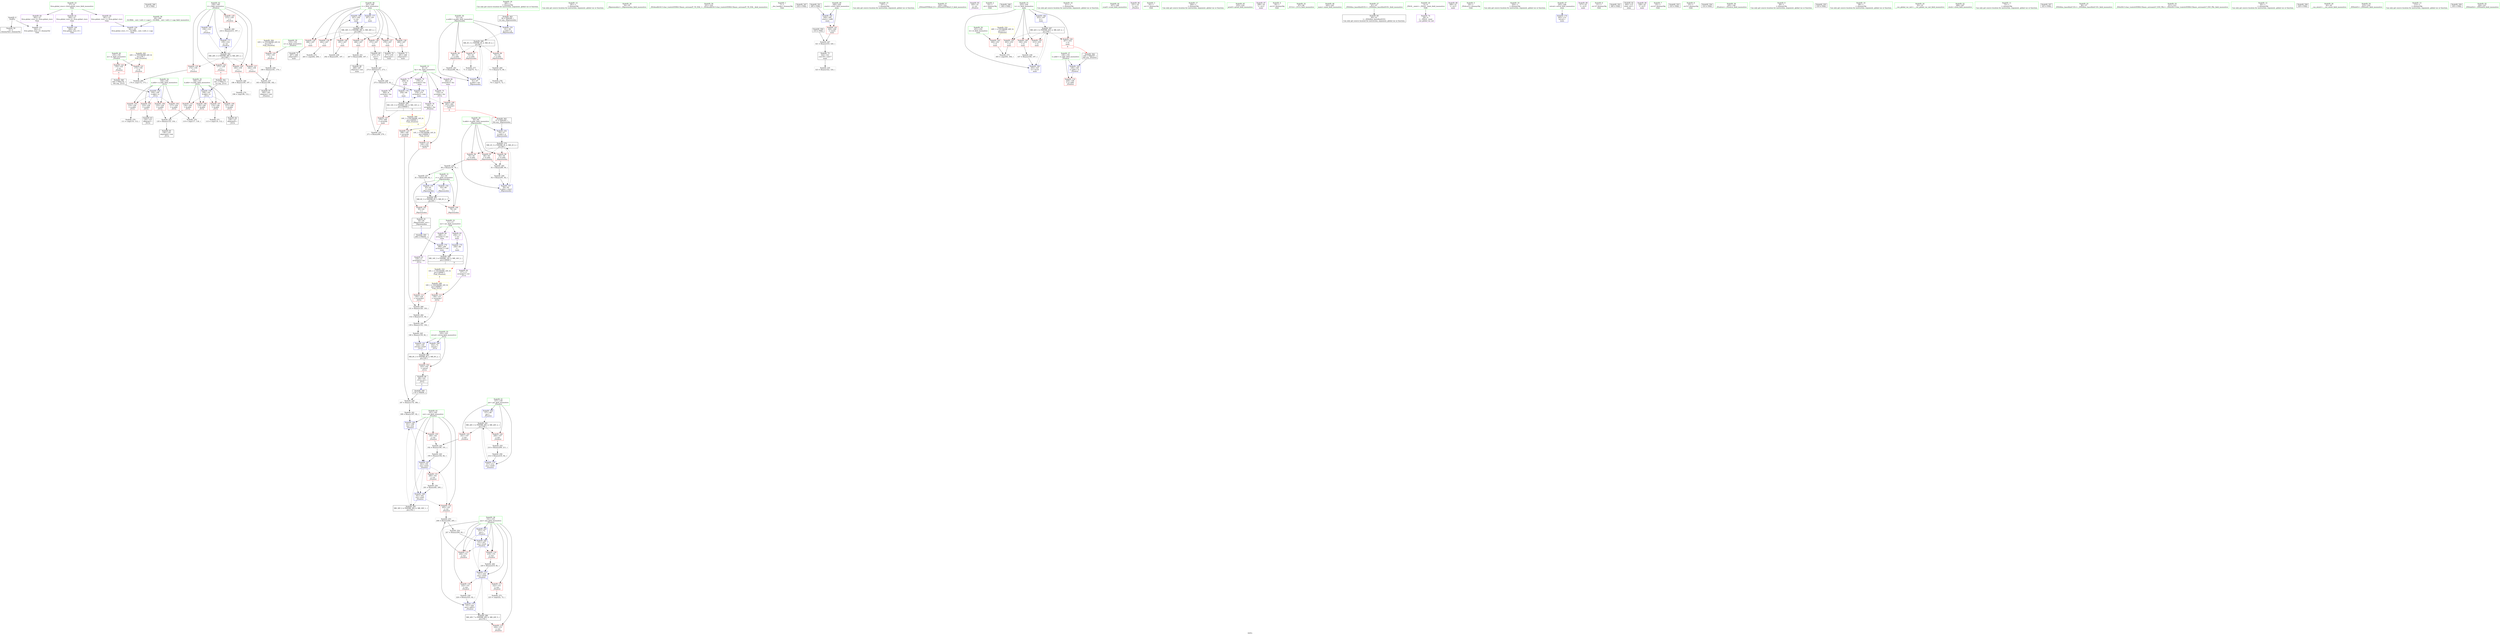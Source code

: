 digraph "SVFG" {
	label="SVFG";

	Node0x556c80b2d3b0 [shape=record,color=grey,label="{NodeID: 0\nNullPtr}"];
	Node0x556c80b2d3b0 -> Node0x556c80b4d7f0[style=solid];
	Node0x556c80b2d3b0 -> Node0x556c80b53420[style=solid];
	Node0x556c808340f0 [shape=record,color=black,label="{NodeID: 346\n39 = PHI()\n}"];
	Node0x556c80b50d20 [shape=record,color=grey,label="{NodeID: 263\n135 = Binary(133, 134, )\n}"];
	Node0x556c80b50d20 -> Node0x556c80b4dd30[style=solid];
	Node0x556c80b54be0 [shape=record,color=blue,label="{NodeID: 180\n247\<--292\ni\<--inc\nmain\n}"];
	Node0x556c80b54be0 -> Node0x556c80b67bb0[style=dashed];
	Node0x556c80b4be60 [shape=record,color=red,label="{NodeID: 97\n70\<--61\n\<--p.addr\n_Z6powmodxx\n}"];
	Node0x556c80b4be60 -> Node0x556c80b5d950[style=solid];
	Node0x556c80b49f80 [shape=record,color=green,label="{NodeID: 14\n181\<--1\n\<--dummyObj\nCan only get source location for instruction, argument, global var or function.}"];
	Node0x556c80b7cde0 [shape=record,color=black,label="{NodeID: 360\n100 = PHI(176, )\n0th arg _Z1Cii }"];
	Node0x556c80b7cde0 -> Node0x556c80b53a00[style=solid];
	Node0x556c80b5d950 [shape=record,color=grey,label="{NodeID: 277\n71 = cmp(70, 72, )\n}"];
	Node0x556c80b4c9c0 [shape=record,color=red,label="{NodeID: 111\n126\<--125\n\<--arrayidx\n_Z1Cii\n}"];
	Node0x556c80b4c9c0 -> Node0x556c80b511a0[style=solid];
	Node0x556c80b4ac30 [shape=record,color=green,label="{NodeID: 28\n54\<--55\n_Z6powmodxx\<--_Z6powmodxx_field_insensitive\n}"];
	Node0x556c80b6a3b0 [shape=record,color=black,label="{NodeID: 291\nMR_26V_3 = PHI(MR_26V_4, MR_26V_2, )\npts\{158 \}\n}"];
	Node0x556c80b6a3b0 -> Node0x556c80b51d00[style=dashed];
	Node0x556c80b6a3b0 -> Node0x556c80b51dd0[style=dashed];
	Node0x556c80b6a3b0 -> Node0x556c80b543c0[style=dashed];
	Node0x556c80b51ea0 [shape=record,color=red,label="{NodeID: 125\n172\<--159\n\<--i\n_Z5solvei\n}"];
	Node0x556c80b51ea0 -> Node0x556c80b51620[style=solid];
	Node0x556c80b4b820 [shape=record,color=green,label="{NodeID: 42\n159\<--160\ni\<--i_field_insensitive\n_Z5solvei\n}"];
	Node0x556c80b4b820 -> Node0x556c80b51ea0[style=solid];
	Node0x556c80b4b820 -> Node0x556c80b51f70[style=solid];
	Node0x556c80b4b820 -> Node0x556c80b52040[style=solid];
	Node0x556c80b4b820 -> Node0x556c80b52110[style=solid];
	Node0x556c80b4b820 -> Node0x556c80b521e0[style=solid];
	Node0x556c80b4b820 -> Node0x556c80b53fb0[style=solid];
	Node0x556c80b4b820 -> Node0x556c80b54490[style=solid];
	Node0x556c80b6cf00 [shape=record,color=yellow,style=double,label="{NodeID: 305\n24V_1 = ENCHI(MR_24V_0)\npts\{156 \}\nFun[_Z5solvei]}"];
	Node0x556c80b6cf00 -> Node0x556c80b51b60[style=dashed];
	Node0x556c80b6cf00 -> Node0x556c80b51c30[style=dashed];
	Node0x556c80b52a00 [shape=record,color=red,label="{NodeID: 139\n286\<--247\n\<--i\nmain\n}"];
	Node0x556c80b52a00 -> Node0x556c80b4e2e0[style=solid];
	Node0x556c80b4d4f0 [shape=record,color=green,label="{NodeID: 56\n331\<--332\n_ZSt4endlIcSt11char_traitsIcEERSt13basic_ostreamIT_T0_ES6_\<--_ZSt4endlIcSt11char_traitsIcEERSt13basic_ostreamIT_T0_ES6__field_insensitive\n}"];
	Node0x556c80b58bc0 [shape=record,color=grey,label="{NodeID: 236\n180 = Binary(181, 179, )\n}"];
	Node0x556c80b58bc0 -> Node0x556c80b58d40[style=solid];
	Node0x556c80b535f0 [shape=record,color=blue,label="{NodeID: 153\n61\<--58\np.addr\<--p\n_Z6powmodxx\n}"];
	Node0x556c80b535f0 -> Node0x556c80b66cb0[style=dashed];
	Node0x556c80b4e140 [shape=record,color=black,label="{NodeID: 70\n277\<--276\nidxprom2\<--\nmain\n}"];
	Node0x556c80b5a0c0 [shape=record,color=grey,label="{NodeID: 250\n201 = Binary(82, 200, )\n}"];
	Node0x556c80b5a0c0 -> Node0x556c80b54220[style=solid];
	Node0x556c80b54150 [shape=record,color=blue,label="{NodeID: 167\n161\<--193\ncnt\<--rem4\n_Z5solvei\n}"];
	Node0x556c80b54150 -> Node0x556c80b52380[style=dashed];
	Node0x556c80b54150 -> Node0x556c80b52450[style=dashed];
	Node0x556c80b54150 -> Node0x556c80b54220[style=dashed];
	Node0x556c80b54150 -> Node0x556c80b6adb0[style=dashed];
	Node0x556c80b4eca0 [shape=record,color=purple,label="{NodeID: 84\n288\<--11\narrayidx7\<--inv\nmain\n}"];
	Node0x556c80b4eca0 -> Node0x556c80b54b10[style=solid];
	Node0x556c80b2d210 [shape=record,color=green,label="{NodeID: 1\n7\<--1\n__dso_handle\<--dummyObj\nGlob }"];
	Node0x556c80b7c040 [shape=record,color=black,label="{NodeID: 347\n232 = PHI()\n}"];
	Node0x556c80b50ea0 [shape=record,color=grey,label="{NodeID: 264\n132 = Binary(131, 82, )\n}"];
	Node0x556c80b50ea0 -> Node0x556c80b597c0[style=solid];
	Node0x556c80b54cb0 [shape=record,color=blue,label="{NodeID: 181\n249\<--295\nstartt\<--call8\nmain\n}"];
	Node0x556c80b54cb0 -> Node0x556c80b52ba0[style=dashed];
	Node0x556c80b4bf30 [shape=record,color=red,label="{NodeID: 98\n74\<--61\n\<--p.addr\n_Z6powmodxx\n}"];
	Node0x556c80b4bf30 -> Node0x556c80b514a0[style=solid];
	Node0x556c80b4a050 [shape=record,color=green,label="{NodeID: 15\n197\<--1\n\<--dummyObj\nCan only get source location for instruction, argument, global var or function.}"];
	Node0x556c80b7cfe0 [shape=record,color=black,label="{NodeID: 361\n101 = PHI(177, )\n1st arg _Z1Cii }"];
	Node0x556c80b7cfe0 -> Node0x556c80b53ad0[style=solid];
	Node0x556c80b5dad0 [shape=record,color=grey,label="{NodeID: 278\n76 = cmp(75, 72, )\n}"];
	Node0x556c80b4ca90 [shape=record,color=red,label="{NodeID: 112\n130\<--129\n\<--arrayidx5\n_Z1Cii\n}"];
	Node0x556c80b4ca90 -> Node0x556c80b511a0[style=solid];
	Node0x556c80b4ad30 [shape=record,color=green,label="{NodeID: 29\n59\<--60\nb.addr\<--b.addr_field_insensitive\n_Z6powmodxx\n}"];
	Node0x556c80b4ad30 -> Node0x556c80b4f550[style=solid];
	Node0x556c80b4ad30 -> Node0x556c80b4f620[style=solid];
	Node0x556c80b4ad30 -> Node0x556c80b4bd90[style=solid];
	Node0x556c80b4ad30 -> Node0x556c80b53520[style=solid];
	Node0x556c80b4ad30 -> Node0x556c80b53930[style=solid];
	Node0x556c80b6a8b0 [shape=record,color=black,label="{NodeID: 292\nMR_28V_3 = PHI(MR_28V_4, MR_28V_2, )\npts\{160 \}\n}"];
	Node0x556c80b6a8b0 -> Node0x556c80b51ea0[style=dashed];
	Node0x556c80b6a8b0 -> Node0x556c80b51f70[style=dashed];
	Node0x556c80b6a8b0 -> Node0x556c80b52040[style=dashed];
	Node0x556c80b6a8b0 -> Node0x556c80b52110[style=dashed];
	Node0x556c80b6a8b0 -> Node0x556c80b521e0[style=dashed];
	Node0x556c80b6a8b0 -> Node0x556c80b54490[style=dashed];
	Node0x556c80b51f70 [shape=record,color=red,label="{NodeID: 126\n177\<--159\n\<--i\n_Z5solvei\n|{<s0>4}}"];
	Node0x556c80b51f70:s0 -> Node0x556c80b7cfe0[style=solid,color=red];
	Node0x556c80b4b8f0 [shape=record,color=green,label="{NodeID: 43\n161\<--162\ncnt\<--cnt_field_insensitive\n_Z5solvei\n}"];
	Node0x556c80b4b8f0 -> Node0x556c80b522b0[style=solid];
	Node0x556c80b4b8f0 -> Node0x556c80b52380[style=solid];
	Node0x556c80b4b8f0 -> Node0x556c80b52450[style=solid];
	Node0x556c80b4b8f0 -> Node0x556c80b54080[style=solid];
	Node0x556c80b4b8f0 -> Node0x556c80b54150[style=solid];
	Node0x556c80b4b8f0 -> Node0x556c80b54220[style=solid];
	Node0x556c80b52ad0 [shape=record,color=red,label="{NodeID: 140\n291\<--247\n\<--i\nmain\n}"];
	Node0x556c80b52ad0 -> Node0x556c80b5acc0[style=solid];
	Node0x556c80b4d5f0 [shape=record,color=green,label="{NodeID: 57\n333\<--334\n_ZNSolsEPFRSoS_E\<--_ZNSolsEPFRSoS_E_field_insensitive\n}"];
	Node0x556c80b58d40 [shape=record,color=grey,label="{NodeID: 237\n183 = Binary(180, 182, )\n}"];
	Node0x556c80b58d40 -> Node0x556c80b4ded0[style=solid];
	Node0x556c80b536c0 [shape=record,color=blue,label="{NodeID: 154\n63\<--68\nr\<--\n_Z6powmodxx\n}"];
	Node0x556c80b536c0 -> Node0x556c80b671b0[style=dashed];
	Node0x556c80b4e210 [shape=record,color=black,label="{NodeID: 71\n281\<--280\nidxprom4\<--\nmain\n}"];
	Node0x556c80b5a240 [shape=record,color=grey,label="{NodeID: 251\n267 = Binary(266, 197, )\n}"];
	Node0x556c80b5a240 -> Node0x556c80b4dfa0[style=solid];
	Node0x556c80b54220 [shape=record,color=blue,label="{NodeID: 168\n161\<--201\ncnt\<--sub5\n_Z5solvei\n}"];
	Node0x556c80b54220 -> Node0x556c80b52450[style=dashed];
	Node0x556c80b54220 -> Node0x556c80b6adb0[style=dashed];
	Node0x556c80b4ed70 [shape=record,color=purple,label="{NodeID: 85\n165\<--14\n\<--.str\n_Z5solvei\n}"];
	Node0x556c80b49110 [shape=record,color=green,label="{NodeID: 2\n14\<--1\n.str\<--dummyObj\nGlob }"];
	Node0x556c80b7c140 [shape=record,color=black,label="{NodeID: 348\n166 = PHI()\n}"];
	Node0x556c80b51020 [shape=record,color=grey,label="{NodeID: 265\n91 = Binary(89, 90, )\n}"];
	Node0x556c80b51020 -> Node0x556c80b59f40[style=solid];
	Node0x556c80b54d80 [shape=record,color=blue,label="{NodeID: 182\n253\<--197\ntc\<--\nmain\n}"];
	Node0x556c80b54d80 -> Node0x556c80b68fb0[style=dashed];
	Node0x556c80b4c000 [shape=record,color=red,label="{NodeID: 99\n86\<--61\n\<--p.addr\n_Z6powmodxx\n}"];
	Node0x556c80b4c000 -> Node0x556c80b50a20[style=solid];
	Node0x556c80b4a120 [shape=record,color=green,label="{NodeID: 16\n211\<--1\n\<--dummyObj\nCan only get source location for instruction, argument, global var or function.}"];
	Node0x556c80b7d120 [shape=record,color=black,label="{NodeID: 362\n57 = PHI(283, )\n0th arg _Z6powmodxx }"];
	Node0x556c80b7d120 -> Node0x556c80b53520[style=solid];
	Node0x556c80b667b0 [shape=record,color=black,label="{NodeID: 279\nMR_2V_3 = PHI(MR_2V_4, MR_2V_2, )\npts\{60 \}\n}"];
	Node0x556c80b667b0 -> Node0x556c80b4f550[style=dashed];
	Node0x556c80b667b0 -> Node0x556c80b4f620[style=dashed];
	Node0x556c80b667b0 -> Node0x556c80b4bd90[style=dashed];
	Node0x556c80b667b0 -> Node0x556c80b53930[style=dashed];
	Node0x556c80b4cb60 [shape=record,color=red,label="{NodeID: 113\n138\<--137\n\<--arrayidx7\n_Z1Cii\n}"];
	Node0x556c80b4cb60 -> Node0x556c80b597c0[style=solid];
	Node0x556c80b4ae00 [shape=record,color=green,label="{NodeID: 30\n61\<--62\np.addr\<--p.addr_field_insensitive\n_Z6powmodxx\n}"];
	Node0x556c80b4ae00 -> Node0x556c80b4be60[style=solid];
	Node0x556c80b4ae00 -> Node0x556c80b4bf30[style=solid];
	Node0x556c80b4ae00 -> Node0x556c80b4c000[style=solid];
	Node0x556c80b4ae00 -> Node0x556c80b535f0[style=solid];
	Node0x556c80b4ae00 -> Node0x556c80b53860[style=solid];
	Node0x556c80b6adb0 [shape=record,color=black,label="{NodeID: 293\nMR_30V_2 = PHI(MR_30V_6, MR_30V_1, )\npts\{162 \}\n}"];
	Node0x556c80b6adb0 -> Node0x556c80b54080[style=dashed];
	Node0x556c80b52040 [shape=record,color=red,label="{NodeID: 127\n182\<--159\n\<--i\n_Z5solvei\n}"];
	Node0x556c80b52040 -> Node0x556c80b58d40[style=solid];
	Node0x556c80b4b9c0 [shape=record,color=green,label="{NodeID: 44\n167\<--168\nscanf\<--scanf_field_insensitive\n}"];
	Node0x556c80b52ba0 [shape=record,color=red,label="{NodeID: 141\n320\<--249\n\<--startt\nmain\n}"];
	Node0x556c80b52ba0 -> Node0x556c80b51320[style=solid];
	Node0x556c80b4d6f0 [shape=record,color=green,label="{NodeID: 58\n29\<--356\n_GLOBAL__sub_I_wifi_2_1.cpp\<--_GLOBAL__sub_I_wifi_2_1.cpp_field_insensitive\n}"];
	Node0x556c80b4d6f0 -> Node0x556c80b53320[style=solid];
	Node0x556c80b58ec0 [shape=record,color=grey,label="{NodeID: 238\n337 = Binary(336, 197, )\n}"];
	Node0x556c80b58ec0 -> Node0x556c80b54e50[style=solid];
	Node0x556c80b53790 [shape=record,color=blue,label="{NodeID: 155\n63\<--81\nr\<--rem\n_Z6powmodxx\n}"];
	Node0x556c80b53790 -> Node0x556c80b671b0[style=dashed];
	Node0x556c80b4e2e0 [shape=record,color=black,label="{NodeID: 72\n287\<--286\nidxprom6\<--\nmain\n}"];
	Node0x556c80b5a3c0 [shape=record,color=grey,label="{NodeID: 252\n271 = Binary(68, 270, )\n}"];
	Node0x556c80b5a3c0 -> Node0x556c80b59c40[style=solid];
	Node0x556c80b542f0 [shape=record,color=blue,label="{NodeID: 169\n151\<--207\nans\<--rem6\n_Z5solvei\n}"];
	Node0x556c80b542f0 -> Node0x556c80b4cd00[style=dashed];
	Node0x556c80b542f0 -> Node0x556c80b51750[style=dashed];
	Node0x556c80b542f0 -> Node0x556c80b542f0[style=dashed];
	Node0x556c80b542f0 -> Node0x556c80b54560[style=dashed];
	Node0x556c80b4ee40 [shape=record,color=purple,label="{NodeID: 86\n231\<--16\n\<--.str.1\n_Z5solvei\n}"];
	Node0x556c80b491a0 [shape=record,color=green,label="{NodeID: 3\n16\<--1\n.str.1\<--dummyObj\nGlob }"];
	Node0x556c80b7c240 [shape=record,color=black,label="{NodeID: 349\n178 = PHI(99, )\n}"];
	Node0x556c80b7c240 -> Node0x556c80b591c0[style=solid];
	Node0x556c80b511a0 [shape=record,color=grey,label="{NodeID: 266\n131 = Binary(126, 130, )\n}"];
	Node0x556c80b511a0 -> Node0x556c80b50ea0[style=solid];
	Node0x556c80b54e50 [shape=record,color=blue,label="{NodeID: 183\n253\<--337\ntc\<--inc23\nmain\n}"];
	Node0x556c80b54e50 -> Node0x556c80b68fb0[style=dashed];
	Node0x556c80b4c0d0 [shape=record,color=red,label="{NodeID: 100\n78\<--63\n\<--r\n_Z6powmodxx\n}"];
	Node0x556c80b4c0d0 -> Node0x556c80b50720[style=solid];
	Node0x556c80b4a1f0 [shape=record,color=green,label="{NodeID: 17\n264\<--1\n\<--dummyObj\nCan only get source location for instruction, argument, global var or function.}"];
	Node0x556c80b7d260 [shape=record,color=black,label="{NodeID: 363\n58 = PHI(285, )\n1st arg _Z6powmodxx }"];
	Node0x556c80b7d260 -> Node0x556c80b535f0[style=solid];
	Node0x556c80b66cb0 [shape=record,color=black,label="{NodeID: 280\nMR_4V_3 = PHI(MR_4V_4, MR_4V_2, )\npts\{62 \}\n}"];
	Node0x556c80b66cb0 -> Node0x556c80b4be60[style=dashed];
	Node0x556c80b66cb0 -> Node0x556c80b4bf30[style=dashed];
	Node0x556c80b66cb0 -> Node0x556c80b4c000[style=dashed];
	Node0x556c80b66cb0 -> Node0x556c80b53860[style=dashed];
	Node0x556c80b4cc30 [shape=record,color=red,label="{NodeID: 114\n229\<--149\n\<--tc.addr\n_Z5solvei\n}"];
	Node0x556c80b4aed0 [shape=record,color=green,label="{NodeID: 31\n63\<--64\nr\<--r_field_insensitive\n_Z6powmodxx\n}"];
	Node0x556c80b4aed0 -> Node0x556c80b4c0d0[style=solid];
	Node0x556c80b4aed0 -> Node0x556c80b4c1a0[style=solid];
	Node0x556c80b4aed0 -> Node0x556c80b536c0[style=solid];
	Node0x556c80b4aed0 -> Node0x556c80b53790[style=solid];
	Node0x556c80b52110 [shape=record,color=red,label="{NodeID: 128\n195\<--159\n\<--i\n_Z5solvei\n}"];
	Node0x556c80b52110 -> Node0x556c80b59ac0[style=solid];
	Node0x556c80b4bac0 [shape=record,color=green,label="{NodeID: 45\n233\<--234\nprintf\<--printf_field_insensitive\n}"];
	Node0x556c80b52c70 [shape=record,color=red,label="{NodeID: 142\n304\<--251\n\<--tt\nmain\n}"];
	Node0x556c80b52c70 -> Node0x556c80b5d350[style=solid];
	Node0x556c80b4d7f0 [shape=record,color=black,label="{NodeID: 59\n2\<--3\ndummyVal\<--dummyVal\n}"];
	Node0x556c80b59040 [shape=record,color=grey,label="{NodeID: 239\n226 = Binary(225, 82, )\n}"];
	Node0x556c80b59040 -> Node0x556c80b54630[style=solid];
	Node0x556c80b53860 [shape=record,color=blue,label="{NodeID: 156\n61\<--87\np.addr\<--shr\n_Z6powmodxx\n}"];
	Node0x556c80b53860 -> Node0x556c80b66cb0[style=dashed];
	Node0x556c80b4e3b0 [shape=record,color=black,label="{NodeID: 73\n322\<--321\nconv18\<--sub17\nmain\n}"];
	Node0x556c80b4e3b0 -> Node0x556c80b58a40[style=solid];
	Node0x556c80b5a540 [shape=record,color=grey,label="{NodeID: 253\n206 = Binary(204, 205, )\n}"];
	Node0x556c80b5a540 -> Node0x556c80b5a6c0[style=solid];
	Node0x556c80b543c0 [shape=record,color=blue,label="{NodeID: 170\n157\<--212\npw\<--rem8\n_Z5solvei\n}"];
	Node0x556c80b543c0 -> Node0x556c80b6a3b0[style=dashed];
	Node0x556c80b4ef10 [shape=record,color=purple,label="{NodeID: 87\n299\<--18\n\<--.str.2\nmain\n}"];
	Node0x556c80b49230 [shape=record,color=green,label="{NodeID: 4\n18\<--1\n.str.2\<--dummyObj\nGlob }"];
	Node0x556c80b7c430 [shape=record,color=black,label="{NodeID: 350\n284 = PHI(56, )\n}"];
	Node0x556c80b7c430 -> Node0x556c80b54b10[style=solid];
	Node0x556c80b51320 [shape=record,color=grey,label="{NodeID: 267\n321 = Binary(319, 320, )\n}"];
	Node0x556c80b51320 -> Node0x556c80b4e3b0[style=solid];
	Node0x556c80b4c1a0 [shape=record,color=red,label="{NodeID: 101\n95\<--63\n\<--r\n_Z6powmodxx\n}"];
	Node0x556c80b4c1a0 -> Node0x556c80b4d9f0[style=solid];
	Node0x556c80b4a2c0 [shape=record,color=green,label="{NodeID: 18\n285\<--1\n\<--dummyObj\nCan only get source location for instruction, argument, global var or function.|{<s0>6}}"];
	Node0x556c80b4a2c0:s0 -> Node0x556c80b7d260[style=solid,color=red];
	Node0x556c80b7d3a0 [shape=record,color=black,label="{NodeID: 364\n148 = PHI(307, )\n0th arg _Z5solvei }"];
	Node0x556c80b7d3a0 -> Node0x556c80b53d40[style=solid];
	Node0x556c80b671b0 [shape=record,color=black,label="{NodeID: 281\nMR_6V_3 = PHI(MR_6V_5, MR_6V_2, )\npts\{64 \}\n}"];
	Node0x556c80b671b0 -> Node0x556c80b4c0d0[style=dashed];
	Node0x556c80b671b0 -> Node0x556c80b4c1a0[style=dashed];
	Node0x556c80b671b0 -> Node0x556c80b53790[style=dashed];
	Node0x556c80b671b0 -> Node0x556c80b671b0[style=dashed];
	Node0x556c80b4cd00 [shape=record,color=red,label="{NodeID: 115\n204\<--151\n\<--ans\n_Z5solvei\n}"];
	Node0x556c80b4cd00 -> Node0x556c80b5a540[style=solid];
	Node0x556c80b4afa0 [shape=record,color=green,label="{NodeID: 32\n97\<--98\n_Z1Cii\<--_Z1Cii_field_insensitive\n}"];
	Node0x556c80b521e0 [shape=record,color=red,label="{NodeID: 129\n215\<--159\n\<--i\n_Z5solvei\n}"];
	Node0x556c80b521e0 -> Node0x556c80b508a0[style=solid];
	Node0x556c80b4bbc0 [shape=record,color=green,label="{NodeID: 46\n242\<--243\nmain\<--main_field_insensitive\n}"];
	Node0x556c80b6d280 [shape=record,color=yellow,style=double,label="{NodeID: 309\n14V_1 = ENCHI(MR_14V_0)\npts\{100000 \}\nFun[_Z5solvei]|{|<s1>4}}"];
	Node0x556c80b6d280 -> Node0x556c80b52520[style=dashed];
	Node0x556c80b6d280:s1 -> Node0x556c80b6c7a0[style=dashed,color=red];
	Node0x556c80b52d40 [shape=record,color=red,label="{NodeID: 143\n303\<--253\n\<--tc\nmain\n}"];
	Node0x556c80b52d40 -> Node0x556c80b5d350[style=solid];
	Node0x556c80b4d8f0 [shape=record,color=black,label="{NodeID: 60\n40\<--41\n\<--_ZNSt8ios_base4InitD1Ev\nCan only get source location for instruction, argument, global var or function.}"];
	Node0x556c80b591c0 [shape=record,color=grey,label="{NodeID: 240\n187 = Binary(178, 186, )\n}"];
	Node0x556c80b591c0 -> Node0x556c80b59340[style=solid];
	Node0x556c80b53930 [shape=record,color=blue,label="{NodeID: 157\n59\<--92\nb.addr\<--rem3\n_Z6powmodxx\n}"];
	Node0x556c80b53930 -> Node0x556c80b667b0[style=dashed];
	Node0x556c80b4e480 [shape=record,color=purple,label="{NodeID: 74\n38\<--4\n\<--_ZStL8__ioinit\n__cxx_global_var_init\n}"];
	Node0x556c80b5a6c0 [shape=record,color=grey,label="{NodeID: 254\n207 = Binary(206, 82, )\n}"];
	Node0x556c80b5a6c0 -> Node0x556c80b542f0[style=solid];
	Node0x556c80b54490 [shape=record,color=blue,label="{NodeID: 171\n159\<--216\ni\<--inc\n_Z5solvei\n}"];
	Node0x556c80b54490 -> Node0x556c80b6a8b0[style=dashed];
	Node0x556c80b4efe0 [shape=record,color=purple,label="{NodeID: 88\n309\<--21\n\<--.str.3\nmain\n}"];
	Node0x556c80b492c0 [shape=record,color=green,label="{NodeID: 5\n20\<--1\n_ZSt4cerr\<--dummyObj\nGlob }"];
	Node0x556c80b7c530 [shape=record,color=black,label="{NodeID: 351\n295 = PHI()\n}"];
	Node0x556c80b7c530 -> Node0x556c80b54cb0[style=solid];
	Node0x556c80b514a0 [shape=record,color=grey,label="{NodeID: 268\n75 = Binary(74, 68, )\n}"];
	Node0x556c80b514a0 -> Node0x556c80b5dad0[style=solid];
	Node0x556c80b4c270 [shape=record,color=red,label="{NodeID: 102\n143\<--102\n\<--retval\n_Z1Cii\n}"];
	Node0x556c80b4c270 -> Node0x556c80b4de00[style=solid];
	Node0x556c80b4a390 [shape=record,color=green,label="{NodeID: 19\n324\<--1\n\<--dummyObj\nCan only get source location for instruction, argument, global var or function.}"];
	Node0x556c80b676b0 [shape=record,color=black,label="{NodeID: 282\nMR_8V_3 = PHI(MR_8V_4, MR_8V_2, )\npts\{103 \}\n}"];
	Node0x556c80b676b0 -> Node0x556c80b4c270[style=dashed];
	Node0x556c80b51750 [shape=record,color=red,label="{NodeID: 116\n219\<--151\n\<--ans\n_Z5solvei\n}"];
	Node0x556c80b51750 -> Node0x556c80b50ba0[style=solid];
	Node0x556c80b4b0a0 [shape=record,color=green,label="{NodeID: 33\n102\<--103\nretval\<--retval_field_insensitive\n_Z1Cii\n}"];
	Node0x556c80b4b0a0 -> Node0x556c80b4c270[style=solid];
	Node0x556c80b4b0a0 -> Node0x556c80b53ba0[style=solid];
	Node0x556c80b4b0a0 -> Node0x556c80b53c70[style=solid];
	Node0x556c80b522b0 [shape=record,color=red,label="{NodeID: 130\n190\<--161\n\<--cnt\n_Z5solvei\n}"];
	Node0x556c80b522b0 -> Node0x556c80b594c0[style=solid];
	Node0x556c80b4bcc0 [shape=record,color=green,label="{NodeID: 47\n245\<--246\nretval\<--retval_field_insensitive\nmain\n}"];
	Node0x556c80b4bcc0 -> Node0x556c80b54700[style=solid];
	Node0x556c80b6d360 [shape=record,color=yellow,style=double,label="{NodeID: 310\n16V_1 = ENCHI(MR_16V_0)\npts\{130000 \}\nFun[_Z5solvei]|{<s0>4}}"];
	Node0x556c80b6d360:s0 -> Node0x556c80b6c880[style=dashed,color=red];
	Node0x556c80b52e10 [shape=record,color=red,label="{NodeID: 144\n307\<--253\n\<--tc\nmain\n|{<s0>9}}"];
	Node0x556c80b52e10:s0 -> Node0x556c80b7d3a0[style=solid,color=red];
	Node0x556c80b4d9f0 [shape=record,color=black,label="{NodeID: 61\n56\<--95\n_Z6powmodxx_ret\<--\n_Z6powmodxx\n|{<s0>6}}"];
	Node0x556c80b4d9f0:s0 -> Node0x556c80b7c430[style=solid,color=blue];
	Node0x556c80b59340 [shape=record,color=grey,label="{NodeID: 241\n188 = Binary(187, 82, )\n}"];
	Node0x556c80b59340 -> Node0x556c80b54080[style=solid];
	Node0x556c80b53a00 [shape=record,color=blue,label="{NodeID: 158\n104\<--100\nn.addr\<--n\n_Z1Cii\n}"];
	Node0x556c80b53a00 -> Node0x556c80b4c340[style=dashed];
	Node0x556c80b53a00 -> Node0x556c80b4c410[style=dashed];
	Node0x556c80b53a00 -> Node0x556c80b4c4e0[style=dashed];
	Node0x556c80b53a00 -> Node0x556c80b4c5b0[style=dashed];
	Node0x556c80b4e550 [shape=record,color=purple,label="{NodeID: 75\n125\<--8\narrayidx\<--fac\n_Z1Cii\n}"];
	Node0x556c80b4e550 -> Node0x556c80b4c9c0[style=solid];
	Node0x556c80b5a840 [shape=record,color=grey,label="{NodeID: 255\n210 = Binary(209, 211, )\n}"];
	Node0x556c80b5a840 -> Node0x556c80b5a9c0[style=solid];
	Node0x556c80b54560 [shape=record,color=blue,label="{NodeID: 172\n151\<--220\nans\<--rem9\n_Z5solvei\n}"];
	Node0x556c80b54560 -> Node0x556c80b51820[style=dashed];
	Node0x556c80b54560 -> Node0x556c80b518f0[style=dashed];
	Node0x556c80b54560 -> Node0x556c80b54630[style=dashed];
	Node0x556c80b54560 -> Node0x556c80b68ab0[style=dashed];
	Node0x556c80b4f0b0 [shape=record,color=purple,label="{NodeID: 89\n317\<--23\n\<--.str.4\nmain\n}"];
	Node0x556c80b49b00 [shape=record,color=green,label="{NodeID: 6\n21\<--1\n.str.3\<--dummyObj\nGlob }"];
	Node0x556c80b7c600 [shape=record,color=black,label="{NodeID: 352\n300 = PHI()\n}"];
	Node0x556c80b51620 [shape=record,color=grey,label="{NodeID: 269\n174 = cmp(172, 173, )\n}"];
	Node0x556c80b4c340 [shape=record,color=red,label="{NodeID: 103\n110\<--104\n\<--n.addr\n_Z1Cii\n}"];
	Node0x556c80b4c340 -> Node0x556c80b5ced0[style=solid];
	Node0x556c80b4a460 [shape=record,color=green,label="{NodeID: 20\n4\<--6\n_ZStL8__ioinit\<--_ZStL8__ioinit_field_insensitive\nGlob }"];
	Node0x556c80b4a460 -> Node0x556c80b4e480[style=solid];
	Node0x556c80b67bb0 [shape=record,color=black,label="{NodeID: 283\nMR_36V_3 = PHI(MR_36V_4, MR_36V_2, )\npts\{248 \}\n}"];
	Node0x556c80b67bb0 -> Node0x556c80b525f0[style=dashed];
	Node0x556c80b67bb0 -> Node0x556c80b526c0[style=dashed];
	Node0x556c80b67bb0 -> Node0x556c80b52790[style=dashed];
	Node0x556c80b67bb0 -> Node0x556c80b52860[style=dashed];
	Node0x556c80b67bb0 -> Node0x556c80b52930[style=dashed];
	Node0x556c80b67bb0 -> Node0x556c80b52a00[style=dashed];
	Node0x556c80b67bb0 -> Node0x556c80b52ad0[style=dashed];
	Node0x556c80b67bb0 -> Node0x556c80b54be0[style=dashed];
	Node0x556c80b51820 [shape=record,color=red,label="{NodeID: 117\n222\<--151\n\<--ans\n_Z5solvei\n}"];
	Node0x556c80b51820 -> Node0x556c80b5d650[style=solid];
	Node0x556c80b4b170 [shape=record,color=green,label="{NodeID: 34\n104\<--105\nn.addr\<--n.addr_field_insensitive\n_Z1Cii\n}"];
	Node0x556c80b4b170 -> Node0x556c80b4c340[style=solid];
	Node0x556c80b4b170 -> Node0x556c80b4c410[style=solid];
	Node0x556c80b4b170 -> Node0x556c80b4c4e0[style=solid];
	Node0x556c80b4b170 -> Node0x556c80b4c5b0[style=solid];
	Node0x556c80b4b170 -> Node0x556c80b53a00[style=solid];
	Node0x556c80b6c7a0 [shape=record,color=yellow,style=double,label="{NodeID: 297\n14V_1 = ENCHI(MR_14V_0)\npts\{100000 \}\nFun[_Z1Cii]}"];
	Node0x556c80b6c7a0 -> Node0x556c80b4c9c0[style=dashed];
	Node0x556c80b52380 [shape=record,color=red,label="{NodeID: 131\n200\<--161\n\<--cnt\n_Z5solvei\n}"];
	Node0x556c80b52380 -> Node0x556c80b5a0c0[style=solid];
	Node0x556c80b4cdb0 [shape=record,color=green,label="{NodeID: 48\n247\<--248\ni\<--i_field_insensitive\nmain\n}"];
	Node0x556c80b4cdb0 -> Node0x556c80b525f0[style=solid];
	Node0x556c80b4cdb0 -> Node0x556c80b526c0[style=solid];
	Node0x556c80b4cdb0 -> Node0x556c80b52790[style=solid];
	Node0x556c80b4cdb0 -> Node0x556c80b52860[style=solid];
	Node0x556c80b4cdb0 -> Node0x556c80b52930[style=solid];
	Node0x556c80b4cdb0 -> Node0x556c80b52a00[style=solid];
	Node0x556c80b4cdb0 -> Node0x556c80b52ad0[style=solid];
	Node0x556c80b4cdb0 -> Node0x556c80b54970[style=solid];
	Node0x556c80b4cdb0 -> Node0x556c80b54be0[style=solid];
	Node0x556c80b52ee0 [shape=record,color=red,label="{NodeID: 145\n313\<--253\n\<--tc\nmain\n}"];
	Node0x556c80b4dac0 [shape=record,color=black,label="{NodeID: 62\n244\<--112\nmain_ret\<--\nmain\n}"];
	Node0x556c80b594c0 [shape=record,color=grey,label="{NodeID: 242\n192 = Binary(190, 191, )\n}"];
	Node0x556c80b594c0 -> Node0x556c80b59640[style=solid];
	Node0x556c80b53ad0 [shape=record,color=blue,label="{NodeID: 159\n106\<--101\nk.addr\<--k\n_Z1Cii\n}"];
	Node0x556c80b53ad0 -> Node0x556c80b4c680[style=dashed];
	Node0x556c80b53ad0 -> Node0x556c80b4c750[style=dashed];
	Node0x556c80b53ad0 -> Node0x556c80b4c820[style=dashed];
	Node0x556c80b53ad0 -> Node0x556c80b4c8f0[style=dashed];
	Node0x556c80b4e620 [shape=record,color=purple,label="{NodeID: 76\n185\<--8\narrayidx\<--fac\n_Z5solvei\n}"];
	Node0x556c80b4e620 -> Node0x556c80b52520[style=solid];
	Node0x556c80b5a9c0 [shape=record,color=grey,label="{NodeID: 256\n212 = Binary(210, 82, )\n}"];
	Node0x556c80b5a9c0 -> Node0x556c80b543c0[style=solid];
	Node0x556c80b54630 [shape=record,color=blue,label="{NodeID: 173\n151\<--226\nans\<--add12\n_Z5solvei\n}"];
	Node0x556c80b54630 -> Node0x556c80b68ab0[style=dashed];
	Node0x556c80b4f180 [shape=record,color=purple,label="{NodeID: 90\n328\<--25\n\<--.str.5\nmain\n}"];
	Node0x556c80b49b90 [shape=record,color=green,label="{NodeID: 7\n23\<--1\n.str.4\<--dummyObj\nGlob }"];
	Node0x556c80b7c6d0 [shape=record,color=black,label="{NodeID: 353\n310 = PHI()\n}"];
	Node0x556c80b5ced0 [shape=record,color=grey,label="{NodeID: 270\n111 = cmp(110, 112, )\n}"];
	Node0x556c80b4c410 [shape=record,color=red,label="{NodeID: 104\n117\<--104\n\<--n.addr\n_Z1Cii\n}"];
	Node0x556c80b4c410 -> Node0x556c80b5d7d0[style=solid];
	Node0x556c80b4a530 [shape=record,color=green,label="{NodeID: 21\n8\<--10\nfac\<--fac_field_insensitive\nGlob }"];
	Node0x556c80b4a530 -> Node0x556c80b4e550[style=solid];
	Node0x556c80b4a530 -> Node0x556c80b4e620[style=solid];
	Node0x556c80b4a530 -> Node0x556c80b4e6f0[style=solid];
	Node0x556c80b4a530 -> Node0x556c80b4e7c0[style=solid];
	Node0x556c80b4a530 -> Node0x556c80b4e890[style=solid];
	Node0x556c80b4a530 -> Node0x556c80b4e960[style=solid];
	Node0x556c80b680b0 [shape=record,color=black,label="{NodeID: 284\nMR_14V_3 = PHI(MR_14V_4, MR_14V_2, )\npts\{100000 \}\n|{|<s2>9}}"];
	Node0x556c80b680b0 -> Node0x556c80b53080[style=dashed];
	Node0x556c80b680b0 -> Node0x556c80b54a40[style=dashed];
	Node0x556c80b680b0:s2 -> Node0x556c80b6d280[style=dashed,color=red];
	Node0x556c80b518f0 [shape=record,color=red,label="{NodeID: 118\n225\<--151\n\<--ans\n_Z5solvei\n}"];
	Node0x556c80b518f0 -> Node0x556c80b59040[style=solid];
	Node0x556c80b4b240 [shape=record,color=green,label="{NodeID: 35\n106\<--107\nk.addr\<--k.addr_field_insensitive\n_Z1Cii\n}"];
	Node0x556c80b4b240 -> Node0x556c80b4c680[style=solid];
	Node0x556c80b4b240 -> Node0x556c80b4c750[style=solid];
	Node0x556c80b4b240 -> Node0x556c80b4c820[style=solid];
	Node0x556c80b4b240 -> Node0x556c80b4c8f0[style=solid];
	Node0x556c80b4b240 -> Node0x556c80b53ad0[style=solid];
	Node0x556c80b6c880 [shape=record,color=yellow,style=double,label="{NodeID: 298\n16V_1 = ENCHI(MR_16V_0)\npts\{130000 \}\nFun[_Z1Cii]}"];
	Node0x556c80b6c880 -> Node0x556c80b4ca90[style=dashed];
	Node0x556c80b6c880 -> Node0x556c80b4cb60[style=dashed];
	Node0x556c80b52450 [shape=record,color=red,label="{NodeID: 132\n205\<--161\n\<--cnt\n_Z5solvei\n}"];
	Node0x556c80b52450 -> Node0x556c80b5a540[style=solid];
	Node0x556c80b4ce80 [shape=record,color=green,label="{NodeID: 49\n249\<--250\nstartt\<--startt_field_insensitive\nmain\n}"];
	Node0x556c80b4ce80 -> Node0x556c80b52ba0[style=solid];
	Node0x556c80b4ce80 -> Node0x556c80b54cb0[style=solid];
	Node0x556c80b52fb0 [shape=record,color=red,label="{NodeID: 146\n336\<--253\n\<--tc\nmain\n}"];
	Node0x556c80b52fb0 -> Node0x556c80b58ec0[style=solid];
	Node0x556c80b4db90 [shape=record,color=black,label="{NodeID: 63\n124\<--123\nidxprom\<--\n_Z1Cii\n}"];
	Node0x556c80b59640 [shape=record,color=grey,label="{NodeID: 243\n193 = Binary(192, 82, )\n}"];
	Node0x556c80b59640 -> Node0x556c80b54150[style=solid];
	Node0x556c80b53ba0 [shape=record,color=blue,label="{NodeID: 160\n102\<--72\nretval\<--\n_Z1Cii\n}"];
	Node0x556c80b53ba0 -> Node0x556c80b676b0[style=dashed];
	Node0x556c80b4e6f0 [shape=record,color=purple,label="{NodeID: 77\n258\<--8\n\<--fac\nmain\n}"];
	Node0x556c80b4e6f0 -> Node0x556c80b548a0[style=solid];
	Node0x556c80b5ab40 [shape=record,color=grey,label="{NodeID: 257\n81 = Binary(80, 82, )\n}"];
	Node0x556c80b5ab40 -> Node0x556c80b53790[style=solid];
	Node0x556c80b54700 [shape=record,color=blue,label="{NodeID: 174\n245\<--112\nretval\<--\nmain\n}"];
	Node0x556c80b4f250 [shape=record,color=purple,label="{NodeID: 91\n360\<--27\nllvm.global_ctors_0\<--llvm.global_ctors\nGlob }"];
	Node0x556c80b4f250 -> Node0x556c80b53220[style=solid];
	Node0x556c80b49c20 [shape=record,color=green,label="{NodeID: 8\n25\<--1\n.str.5\<--dummyObj\nGlob }"];
	Node0x556c80b7c7a0 [shape=record,color=black,label="{NodeID: 354\n314 = PHI()\n}"];
	Node0x556c80b5d050 [shape=record,color=grey,label="{NodeID: 271\n115 = cmp(114, 112, )\n}"];
	Node0x556c80b4c4e0 [shape=record,color=red,label="{NodeID: 105\n123\<--104\n\<--n.addr\n_Z1Cii\n}"];
	Node0x556c80b4c4e0 -> Node0x556c80b4db90[style=solid];
	Node0x556c80b4a630 [shape=record,color=green,label="{NodeID: 22\n11\<--13\ninv\<--inv_field_insensitive\nGlob }"];
	Node0x556c80b4a630 -> Node0x556c80b4ea30[style=solid];
	Node0x556c80b4a630 -> Node0x556c80b4eb00[style=solid];
	Node0x556c80b4a630 -> Node0x556c80b4ebd0[style=solid];
	Node0x556c80b4a630 -> Node0x556c80b4eca0[style=solid];
	Node0x556c80b685b0 [shape=record,color=black,label="{NodeID: 285\nMR_16V_3 = PHI(MR_16V_4, MR_16V_2, )\npts\{130000 \}\n|{|<s1>9}}"];
	Node0x556c80b685b0 -> Node0x556c80b54b10[style=dashed];
	Node0x556c80b685b0:s1 -> Node0x556c80b6d360[style=dashed,color=red];
	Node0x556c80b519c0 [shape=record,color=red,label="{NodeID: 119\n230\<--151\n\<--ans\n_Z5solvei\n}"];
	Node0x556c80b4b310 [shape=record,color=green,label="{NodeID: 36\n145\<--146\n_Z5solvei\<--_Z5solvei_field_insensitive\n}"];
	Node0x556c80b52520 [shape=record,color=red,label="{NodeID: 133\n186\<--185\n\<--arrayidx\n_Z5solvei\n}"];
	Node0x556c80b52520 -> Node0x556c80b591c0[style=solid];
	Node0x556c80b4cf50 [shape=record,color=green,label="{NodeID: 50\n251\<--252\ntt\<--tt_field_insensitive\nmain\n}"];
	Node0x556c80b4cf50 -> Node0x556c80b52c70[style=solid];
	Node0x556c80b53080 [shape=record,color=red,label="{NodeID: 147\n270\<--269\n\<--arrayidx\nmain\n}"];
	Node0x556c80b53080 -> Node0x556c80b5a3c0[style=solid];
	Node0x556c80b4dc60 [shape=record,color=black,label="{NodeID: 64\n128\<--127\nidxprom4\<--\n_Z1Cii\n}"];
	Node0x556c80b597c0 [shape=record,color=grey,label="{NodeID: 244\n139 = Binary(132, 138, )\n}"];
	Node0x556c80b597c0 -> Node0x556c80b59940[style=solid];
	Node0x556c80b53c70 [shape=record,color=blue,label="{NodeID: 161\n102\<--140\nretval\<--rem9\n_Z1Cii\n}"];
	Node0x556c80b53c70 -> Node0x556c80b676b0[style=dashed];
	Node0x556c80b4e7c0 [shape=record,color=purple,label="{NodeID: 78\n269\<--8\narrayidx\<--fac\nmain\n}"];
	Node0x556c80b4e7c0 -> Node0x556c80b53080[style=solid];
	Node0x556c80b5acc0 [shape=record,color=grey,label="{NodeID: 258\n292 = Binary(291, 197, )\n}"];
	Node0x556c80b5acc0 -> Node0x556c80b54be0[style=solid];
	Node0x556c80b547d0 [shape=record,color=blue,label="{NodeID: 175\n256\<--68\n\<--\nmain\n}"];
	Node0x556c80b547d0 -> Node0x556c80b685b0[style=dashed];
	Node0x556c80b4f350 [shape=record,color=purple,label="{NodeID: 92\n361\<--27\nllvm.global_ctors_1\<--llvm.global_ctors\nGlob }"];
	Node0x556c80b4f350 -> Node0x556c80b53320[style=solid];
	Node0x556c80b49cb0 [shape=record,color=green,label="{NodeID: 9\n28\<--1\n\<--dummyObj\nCan only get source location for instruction, argument, global var or function.}"];
	Node0x556c80b7c8a0 [shape=record,color=black,label="{NodeID: 355\n318 = PHI()\n}"];
	Node0x556c80b5d1d0 [shape=record,color=grey,label="{NodeID: 272\n263 = cmp(262, 264, )\n}"];
	Node0x556c80b4c5b0 [shape=record,color=red,label="{NodeID: 106\n133\<--104\n\<--n.addr\n_Z1Cii\n}"];
	Node0x556c80b4c5b0 -> Node0x556c80b50d20[style=solid];
	Node0x556c80b4a730 [shape=record,color=green,label="{NodeID: 23\n27\<--31\nllvm.global_ctors\<--llvm.global_ctors_field_insensitive\nGlob }"];
	Node0x556c80b4a730 -> Node0x556c80b4f250[style=solid];
	Node0x556c80b4a730 -> Node0x556c80b4f350[style=solid];
	Node0x556c80b4a730 -> Node0x556c80b4f450[style=solid];
	Node0x556c80b68ab0 [shape=record,color=black,label="{NodeID: 286\nMR_20V_7 = PHI(MR_20V_6, MR_20V_5, )\npts\{152 \}\n}"];
	Node0x556c80b68ab0 -> Node0x556c80b519c0[style=dashed];
	Node0x556c80b51a90 [shape=record,color=red,label="{NodeID: 120\n179\<--153\n\<--n\n_Z5solvei\n}"];
	Node0x556c80b51a90 -> Node0x556c80b58bc0[style=solid];
	Node0x556c80b4b410 [shape=record,color=green,label="{NodeID: 37\n149\<--150\ntc.addr\<--tc.addr_field_insensitive\n_Z5solvei\n}"];
	Node0x556c80b4b410 -> Node0x556c80b4cc30[style=solid];
	Node0x556c80b4b410 -> Node0x556c80b53d40[style=solid];
	Node0x556c80b525f0 [shape=record,color=red,label="{NodeID: 134\n262\<--247\n\<--i\nmain\n}"];
	Node0x556c80b525f0 -> Node0x556c80b5d1d0[style=solid];
	Node0x556c80b4d020 [shape=record,color=green,label="{NodeID: 51\n253\<--254\ntc\<--tc_field_insensitive\nmain\n}"];
	Node0x556c80b4d020 -> Node0x556c80b52d40[style=solid];
	Node0x556c80b4d020 -> Node0x556c80b52e10[style=solid];
	Node0x556c80b4d020 -> Node0x556c80b52ee0[style=solid];
	Node0x556c80b4d020 -> Node0x556c80b52fb0[style=solid];
	Node0x556c80b4d020 -> Node0x556c80b54d80[style=solid];
	Node0x556c80b4d020 -> Node0x556c80b54e50[style=solid];
	Node0x556c80b53150 [shape=record,color=red,label="{NodeID: 148\n283\<--282\n\<--arrayidx5\nmain\n|{<s0>6}}"];
	Node0x556c80b53150:s0 -> Node0x556c80b7d120[style=solid,color=red];
	Node0x556c80b4dd30 [shape=record,color=black,label="{NodeID: 65\n136\<--135\nidxprom6\<--sub\n_Z1Cii\n}"];
	Node0x556c80b59940 [shape=record,color=grey,label="{NodeID: 245\n140 = Binary(139, 82, )\n}"];
	Node0x556c80b59940 -> Node0x556c80b53c70[style=solid];
	Node0x556c80b53d40 [shape=record,color=blue,label="{NodeID: 162\n149\<--148\ntc.addr\<--tc\n_Z5solvei\n}"];
	Node0x556c80b53d40 -> Node0x556c80b4cc30[style=dashed];
	Node0x556c80b4e890 [shape=record,color=purple,label="{NodeID: 79\n278\<--8\narrayidx3\<--fac\nmain\n}"];
	Node0x556c80b4e890 -> Node0x556c80b54a40[style=solid];
	Node0x556c80b50720 [shape=record,color=grey,label="{NodeID: 259\n80 = Binary(78, 79, )\n}"];
	Node0x556c80b50720 -> Node0x556c80b5ab40[style=solid];
	Node0x556c80b548a0 [shape=record,color=blue,label="{NodeID: 176\n258\<--68\n\<--\nmain\n}"];
	Node0x556c80b548a0 -> Node0x556c80b680b0[style=dashed];
	Node0x556c80b4f450 [shape=record,color=purple,label="{NodeID: 93\n362\<--27\nllvm.global_ctors_2\<--llvm.global_ctors\nGlob }"];
	Node0x556c80b4f450 -> Node0x556c80b53420[style=solid];
	Node0x556c80b49d40 [shape=record,color=green,label="{NodeID: 10\n68\<--1\n\<--dummyObj\nCan only get source location for instruction, argument, global var or function.}"];
	Node0x556c80b7c9a0 [shape=record,color=black,label="{NodeID: 356\n319 = PHI()\n}"];
	Node0x556c80b7c9a0 -> Node0x556c80b51320[style=solid];
	Node0x556c80b5d350 [shape=record,color=grey,label="{NodeID: 273\n305 = cmp(303, 304, )\n}"];
	Node0x556c80b4c680 [shape=record,color=red,label="{NodeID: 107\n114\<--106\n\<--k.addr\n_Z1Cii\n}"];
	Node0x556c80b4c680 -> Node0x556c80b5d050[style=solid];
	Node0x556c80b4a830 [shape=record,color=green,label="{NodeID: 24\n32\<--33\n__cxx_global_var_init\<--__cxx_global_var_init_field_insensitive\n}"];
	Node0x556c80b68fb0 [shape=record,color=black,label="{NodeID: 287\nMR_42V_3 = PHI(MR_42V_4, MR_42V_2, )\npts\{254 \}\n}"];
	Node0x556c80b68fb0 -> Node0x556c80b52d40[style=dashed];
	Node0x556c80b68fb0 -> Node0x556c80b52e10[style=dashed];
	Node0x556c80b68fb0 -> Node0x556c80b52ee0[style=dashed];
	Node0x556c80b68fb0 -> Node0x556c80b52fb0[style=dashed];
	Node0x556c80b68fb0 -> Node0x556c80b54e50[style=dashed];
	Node0x556c80b51b60 [shape=record,color=red,label="{NodeID: 121\n173\<--155\n\<--m\n_Z5solvei\n}"];
	Node0x556c80b51b60 -> Node0x556c80b51620[style=solid];
	Node0x556c80b4b4e0 [shape=record,color=green,label="{NodeID: 38\n151\<--152\nans\<--ans_field_insensitive\n_Z5solvei\n}"];
	Node0x556c80b4b4e0 -> Node0x556c80b4cd00[style=solid];
	Node0x556c80b4b4e0 -> Node0x556c80b51750[style=solid];
	Node0x556c80b4b4e0 -> Node0x556c80b51820[style=solid];
	Node0x556c80b4b4e0 -> Node0x556c80b518f0[style=solid];
	Node0x556c80b4b4e0 -> Node0x556c80b519c0[style=solid];
	Node0x556c80b4b4e0 -> Node0x556c80b53e10[style=solid];
	Node0x556c80b4b4e0 -> Node0x556c80b542f0[style=solid];
	Node0x556c80b4b4e0 -> Node0x556c80b54560[style=solid];
	Node0x556c80b4b4e0 -> Node0x556c80b54630[style=solid];
	Node0x556c80b526c0 [shape=record,color=red,label="{NodeID: 135\n266\<--247\n\<--i\nmain\n}"];
	Node0x556c80b526c0 -> Node0x556c80b5a240[style=solid];
	Node0x556c80b4d0f0 [shape=record,color=green,label="{NodeID: 52\n296\<--297\nclock\<--clock_field_insensitive\n}"];
	Node0x556c80b53220 [shape=record,color=blue,label="{NodeID: 149\n360\<--28\nllvm.global_ctors_0\<--\nGlob }"];
	Node0x556c80b4de00 [shape=record,color=black,label="{NodeID: 66\n99\<--143\n_Z1Cii_ret\<--\n_Z1Cii\n|{<s0>4}}"];
	Node0x556c80b4de00:s0 -> Node0x556c80b7c240[style=solid,color=blue];
	Node0x556c80b59ac0 [shape=record,color=grey,label="{NodeID: 246\n196 = Binary(195, 197, )\n}"];
	Node0x556c80b59ac0 -> Node0x556c80b5d4d0[style=solid];
	Node0x556c80b53e10 [shape=record,color=blue,label="{NodeID: 163\n151\<--72\nans\<--\n_Z5solvei\n}"];
	Node0x556c80b53e10 -> Node0x556c80b4cd00[style=dashed];
	Node0x556c80b53e10 -> Node0x556c80b51750[style=dashed];
	Node0x556c80b53e10 -> Node0x556c80b542f0[style=dashed];
	Node0x556c80b53e10 -> Node0x556c80b54560[style=dashed];
	Node0x556c80b4e960 [shape=record,color=purple,label="{NodeID: 80\n282\<--8\narrayidx5\<--fac\nmain\n}"];
	Node0x556c80b4e960 -> Node0x556c80b53150[style=solid];
	Node0x556c80b508a0 [shape=record,color=grey,label="{NodeID: 260\n216 = Binary(215, 197, )\n}"];
	Node0x556c80b508a0 -> Node0x556c80b54490[style=solid];
	Node0x556c80b54970 [shape=record,color=blue,label="{NodeID: 177\n247\<--197\ni\<--\nmain\n}"];
	Node0x556c80b54970 -> Node0x556c80b67bb0[style=dashed];
	Node0x556c80b4f550 [shape=record,color=red,label="{NodeID: 94\n79\<--59\n\<--b.addr\n_Z6powmodxx\n}"];
	Node0x556c80b4f550 -> Node0x556c80b50720[style=solid];
	Node0x556c80b49dd0 [shape=record,color=green,label="{NodeID: 11\n72\<--1\n\<--dummyObj\nCan only get source location for instruction, argument, global var or function.}"];
	Node0x556c80b7caa0 [shape=record,color=black,label="{NodeID: 357\n325 = PHI()\n}"];
	Node0x556c80b5d4d0 [shape=record,color=grey,label="{NodeID: 274\n198 = cmp(196, 112, )\n}"];
	Node0x556c80b4c750 [shape=record,color=red,label="{NodeID: 108\n118\<--106\n\<--k.addr\n_Z1Cii\n}"];
	Node0x556c80b4c750 -> Node0x556c80b5d7d0[style=solid];
	Node0x556c80b4a930 [shape=record,color=green,label="{NodeID: 25\n36\<--37\n_ZNSt8ios_base4InitC1Ev\<--_ZNSt8ios_base4InitC1Ev_field_insensitive\n}"];
	Node0x556c80b51c30 [shape=record,color=red,label="{NodeID: 122\n176\<--155\n\<--m\n_Z5solvei\n|{<s0>4}}"];
	Node0x556c80b51c30:s0 -> Node0x556c80b7cde0[style=solid,color=red];
	Node0x556c80b4b5b0 [shape=record,color=green,label="{NodeID: 39\n153\<--154\nn\<--n_field_insensitive\n_Z5solvei\n}"];
	Node0x556c80b4b5b0 -> Node0x556c80b51a90[style=solid];
	Node0x556c80b52790 [shape=record,color=red,label="{NodeID: 136\n272\<--247\n\<--i\nmain\n}"];
	Node0x556c80b52790 -> Node0x556c80b4e070[style=solid];
	Node0x556c80b4d1f0 [shape=record,color=green,label="{NodeID: 53\n311\<--312\n_ZStlsISt11char_traitsIcEERSt13basic_ostreamIcT_ES5_PKc\<--_ZStlsISt11char_traitsIcEERSt13basic_ostreamIcT_ES5_PKc_field_insensitive\n}"];
	Node0x556c80b6d8d0 [shape=record,color=yellow,style=double,label="{NodeID: 316\n40V_1 = ENCHI(MR_40V_0)\npts\{252 \}\nFun[main]}"];
	Node0x556c80b6d8d0 -> Node0x556c80b52c70[style=dashed];
	Node0x556c80b53320 [shape=record,color=blue,label="{NodeID: 150\n361\<--29\nllvm.global_ctors_1\<--_GLOBAL__sub_I_wifi_2_1.cpp\nGlob }"];
	Node0x556c80b4ded0 [shape=record,color=black,label="{NodeID: 67\n184\<--183\nidxprom\<--sub\n_Z5solvei\n}"];
	Node0x556c80b59c40 [shape=record,color=grey,label="{NodeID: 247\n274 = Binary(271, 273, )\n}"];
	Node0x556c80b59c40 -> Node0x556c80b59dc0[style=solid];
	Node0x556c80b53ee0 [shape=record,color=blue,label="{NodeID: 164\n157\<--68\npw\<--\n_Z5solvei\n}"];
	Node0x556c80b53ee0 -> Node0x556c80b6a3b0[style=dashed];
	Node0x556c80b4ea30 [shape=record,color=purple,label="{NodeID: 81\n129\<--11\narrayidx5\<--inv\n_Z1Cii\n}"];
	Node0x556c80b4ea30 -> Node0x556c80b4ca90[style=solid];
	Node0x556c80b50a20 [shape=record,color=grey,label="{NodeID: 261\n87 = Binary(86, 68, )\n}"];
	Node0x556c80b50a20 -> Node0x556c80b53860[style=solid];
	Node0x556c80b54a40 [shape=record,color=blue,label="{NodeID: 178\n278\<--275\narrayidx3\<--rem\nmain\n}"];
	Node0x556c80b54a40 -> Node0x556c80b53150[style=dashed];
	Node0x556c80b54a40 -> Node0x556c80b680b0[style=dashed];
	Node0x556c80b4f620 [shape=record,color=red,label="{NodeID: 95\n89\<--59\n\<--b.addr\n_Z6powmodxx\n}"];
	Node0x556c80b4f620 -> Node0x556c80b51020[style=solid];
	Node0x556c80b49e60 [shape=record,color=green,label="{NodeID: 12\n82\<--1\n\<--dummyObj\nCan only get source location for instruction, argument, global var or function.}"];
	Node0x556c80b7cba0 [shape=record,color=black,label="{NodeID: 358\n329 = PHI()\n}"];
	Node0x556c80b5d650 [shape=record,color=grey,label="{NodeID: 275\n223 = cmp(222, 72, )\n}"];
	Node0x556c80b4c820 [shape=record,color=red,label="{NodeID: 109\n127\<--106\n\<--k.addr\n_Z1Cii\n}"];
	Node0x556c80b4c820 -> Node0x556c80b4dc60[style=solid];
	Node0x556c80b4aa30 [shape=record,color=green,label="{NodeID: 26\n42\<--43\n__cxa_atexit\<--__cxa_atexit_field_insensitive\n}"];
	Node0x556c80b51d00 [shape=record,color=red,label="{NodeID: 123\n191\<--157\n\<--pw\n_Z5solvei\n}"];
	Node0x556c80b51d00 -> Node0x556c80b594c0[style=solid];
	Node0x556c80b4b680 [shape=record,color=green,label="{NodeID: 40\n155\<--156\nm\<--m_field_insensitive\n_Z5solvei\n}"];
	Node0x556c80b4b680 -> Node0x556c80b51b60[style=solid];
	Node0x556c80b4b680 -> Node0x556c80b51c30[style=solid];
	Node0x556c80b52860 [shape=record,color=red,label="{NodeID: 137\n276\<--247\n\<--i\nmain\n}"];
	Node0x556c80b52860 -> Node0x556c80b4e140[style=solid];
	Node0x556c80b4d2f0 [shape=record,color=green,label="{NodeID: 54\n315\<--316\n_ZNSolsEi\<--_ZNSolsEi_field_insensitive\n}"];
	Node0x556c80b53420 [shape=record,color=blue, style = dotted,label="{NodeID: 151\n362\<--3\nllvm.global_ctors_2\<--dummyVal\nGlob }"];
	Node0x556c80b4dfa0 [shape=record,color=black,label="{NodeID: 68\n268\<--267\nidxprom\<--sub\nmain\n}"];
	Node0x556c80b59dc0 [shape=record,color=grey,label="{NodeID: 248\n275 = Binary(274, 82, )\n}"];
	Node0x556c80b59dc0 -> Node0x556c80b54a40[style=solid];
	Node0x556c80b53fb0 [shape=record,color=blue,label="{NodeID: 165\n159\<--112\ni\<--\n_Z5solvei\n}"];
	Node0x556c80b53fb0 -> Node0x556c80b6a8b0[style=dashed];
	Node0x556c80b4eb00 [shape=record,color=purple,label="{NodeID: 82\n137\<--11\narrayidx7\<--inv\n_Z1Cii\n}"];
	Node0x556c80b4eb00 -> Node0x556c80b4cb60[style=solid];
	Node0x556c80b50ba0 [shape=record,color=grey,label="{NodeID: 262\n220 = Binary(219, 82, )\n}"];
	Node0x556c80b50ba0 -> Node0x556c80b54560[style=solid];
	Node0x556c80b54b10 [shape=record,color=blue,label="{NodeID: 179\n288\<--284\narrayidx7\<--call\nmain\n}"];
	Node0x556c80b54b10 -> Node0x556c80b685b0[style=dashed];
	Node0x556c80b4bd90 [shape=record,color=red,label="{NodeID: 96\n90\<--59\n\<--b.addr\n_Z6powmodxx\n}"];
	Node0x556c80b4bd90 -> Node0x556c80b51020[style=solid];
	Node0x556c80b49ef0 [shape=record,color=green,label="{NodeID: 13\n112\<--1\n\<--dummyObj\nCan only get source location for instruction, argument, global var or function.}"];
	Node0x556c80b7cca0 [shape=record,color=black,label="{NodeID: 359\n330 = PHI()\n}"];
	Node0x556c80b5d7d0 [shape=record,color=grey,label="{NodeID: 276\n119 = cmp(117, 118, )\n}"];
	Node0x556c80b4c8f0 [shape=record,color=red,label="{NodeID: 110\n134\<--106\n\<--k.addr\n_Z1Cii\n}"];
	Node0x556c80b4c8f0 -> Node0x556c80b50d20[style=solid];
	Node0x556c80b4ab30 [shape=record,color=green,label="{NodeID: 27\n41\<--47\n_ZNSt8ios_base4InitD1Ev\<--_ZNSt8ios_base4InitD1Ev_field_insensitive\n}"];
	Node0x556c80b4ab30 -> Node0x556c80b4d8f0[style=solid];
	Node0x556c80b51dd0 [shape=record,color=red,label="{NodeID: 124\n209\<--157\n\<--pw\n_Z5solvei\n}"];
	Node0x556c80b51dd0 -> Node0x556c80b5a840[style=solid];
	Node0x556c80b4b750 [shape=record,color=green,label="{NodeID: 41\n157\<--158\npw\<--pw_field_insensitive\n_Z5solvei\n}"];
	Node0x556c80b4b750 -> Node0x556c80b51d00[style=solid];
	Node0x556c80b4b750 -> Node0x556c80b51dd0[style=solid];
	Node0x556c80b4b750 -> Node0x556c80b53ee0[style=solid];
	Node0x556c80b4b750 -> Node0x556c80b543c0[style=solid];
	Node0x556c80b6ce20 [shape=record,color=yellow,style=double,label="{NodeID: 304\n22V_1 = ENCHI(MR_22V_0)\npts\{154 \}\nFun[_Z5solvei]}"];
	Node0x556c80b6ce20 -> Node0x556c80b51a90[style=dashed];
	Node0x556c80b52930 [shape=record,color=red,label="{NodeID: 138\n280\<--247\n\<--i\nmain\n}"];
	Node0x556c80b52930 -> Node0x556c80b4e210[style=solid];
	Node0x556c80b4d3f0 [shape=record,color=green,label="{NodeID: 55\n326\<--327\n_ZNSolsEd\<--_ZNSolsEd_field_insensitive\n}"];
	Node0x556c80b58a40 [shape=record,color=grey,label="{NodeID: 235\n323 = Binary(322, 324, )\n}"];
	Node0x556c80b53520 [shape=record,color=blue,label="{NodeID: 152\n59\<--57\nb.addr\<--b\n_Z6powmodxx\n}"];
	Node0x556c80b53520 -> Node0x556c80b667b0[style=dashed];
	Node0x556c80b4e070 [shape=record,color=black,label="{NodeID: 69\n273\<--272\nconv\<--\nmain\n}"];
	Node0x556c80b4e070 -> Node0x556c80b59c40[style=solid];
	Node0x556c80b59f40 [shape=record,color=grey,label="{NodeID: 249\n92 = Binary(91, 82, )\n}"];
	Node0x556c80b59f40 -> Node0x556c80b53930[style=solid];
	Node0x556c80b54080 [shape=record,color=blue,label="{NodeID: 166\n161\<--188\ncnt\<--rem\n_Z5solvei\n}"];
	Node0x556c80b54080 -> Node0x556c80b522b0[style=dashed];
	Node0x556c80b54080 -> Node0x556c80b54150[style=dashed];
	Node0x556c80b4ebd0 [shape=record,color=purple,label="{NodeID: 83\n256\<--11\n\<--inv\nmain\n}"];
	Node0x556c80b4ebd0 -> Node0x556c80b547d0[style=solid];
}
